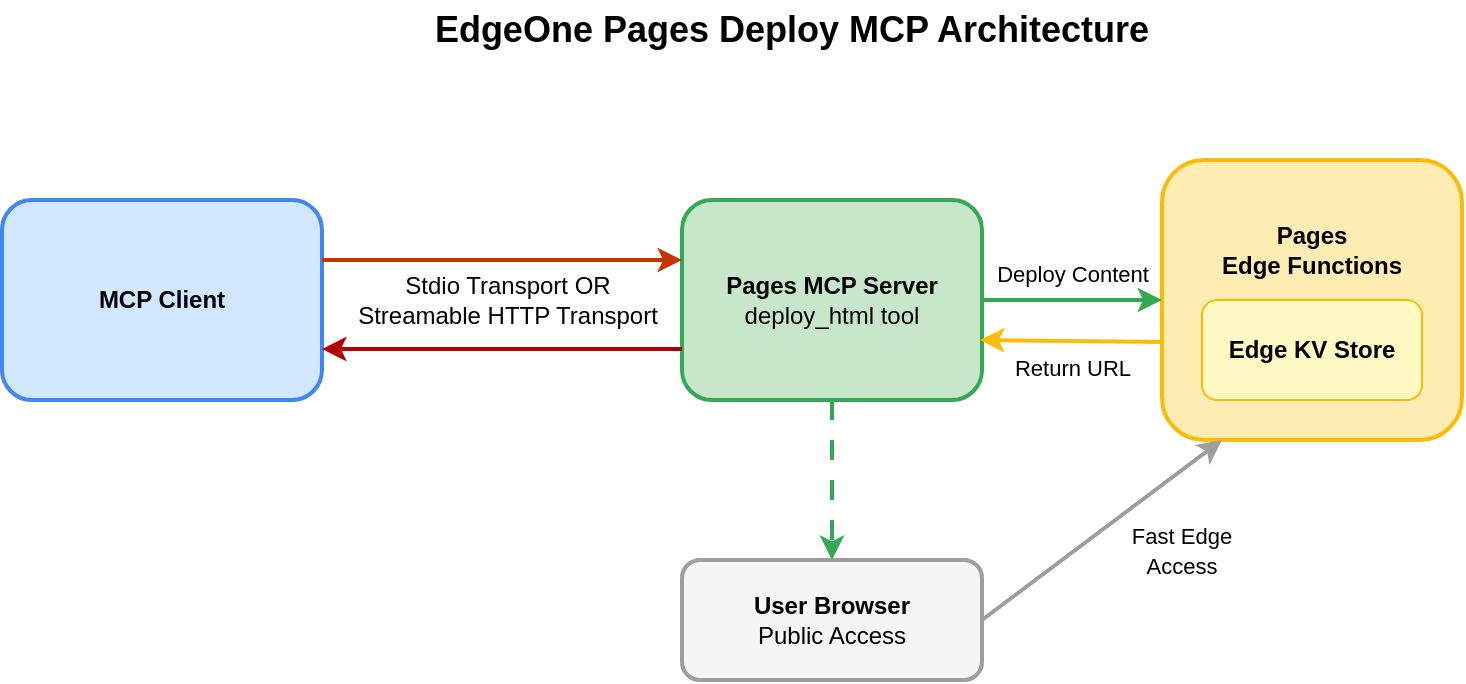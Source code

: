 <mxfile>
    <diagram id="123456" name="EdgeOne Pages Deploy MCP Architecture">
        <mxGraphModel dx="1713" dy="691" grid="1" gridSize="10" guides="1" tooltips="1" connect="1" arrows="1" fold="1" page="1" pageScale="1" pageWidth="850" pageHeight="1100" background="#FFFFFF" math="0" shadow="0">
            <root>
                <mxCell id="0"/>
                <mxCell id="1" parent="0"/>
                <mxCell id="2" value="EdgeOne Pages Deploy MCP Architecture" style="text;html=1;strokeColor=none;fillColor=none;align=center;verticalAlign=middle;whiteSpace=wrap;rounded=0;fontSize=18;fontStyle=1" parent="1" vertex="1">
                    <mxGeometry x="210" y="20" width="430" height="30" as="geometry"/>
                </mxCell>
                <mxCell id="3" value="&lt;b&gt;MCP Client&lt;/b&gt;" style="rounded=1;whiteSpace=wrap;html=1;fillColor=#d1e7ff;strokeColor=#4285f4;strokeWidth=2;" parent="1" vertex="1">
                    <mxGeometry x="30" y="120" width="160" height="100" as="geometry"/>
                </mxCell>
                <mxCell id="4" value="&lt;b&gt;Pages MCP Server&lt;/b&gt;&lt;br&gt;deploy_html tool" style="rounded=1;whiteSpace=wrap;html=1;fillColor=#c8e6c9;strokeColor=#34a853;strokeWidth=2;" parent="1" vertex="1">
                    <mxGeometry x="370" y="120" width="150" height="100" as="geometry"/>
                </mxCell>
                <mxCell id="5" value="" style="rounded=1;whiteSpace=wrap;html=1;fillColor=#ffecb3;strokeColor=#fbbc05;strokeWidth=2;" parent="1" vertex="1">
                    <mxGeometry x="610" y="100" width="150" height="140" as="geometry"/>
                </mxCell>
                <mxCell id="6" value="&lt;b&gt;Edge KV Store&lt;/b&gt;" style="rounded=1;whiteSpace=wrap;html=1;fillColor=#fff9c4;strokeColor=#fbbc05;strokeWidth=1;" parent="1" vertex="1">
                    <mxGeometry x="630" y="170" width="110" height="50" as="geometry"/>
                </mxCell>
                <mxCell id="7" value="&lt;b&gt;User Browser&lt;/b&gt;&lt;br&gt;Public Access" style="rounded=1;whiteSpace=wrap;html=1;fillColor=#f5f5f5;strokeColor=#9e9e9e;strokeWidth=2;" parent="1" vertex="1">
                    <mxGeometry x="370" y="300" width="150" height="60" as="geometry"/>
                </mxCell>
                <mxCell id="8" value="" style="endArrow=classic;html=1;strokeColor=#C73500;strokeWidth=2;exitX=1;exitY=0.5;exitDx=0;exitDy=0;entryX=0;entryY=0.5;entryDx=0;entryDy=0;labelPosition=center;verticalLabelPosition=top;align=center;verticalAlign=bottom;startArrow=none;startFill=0;fillColor=#fa6800;" parent="1" edge="1">
                    <mxGeometry width="50" height="50" relative="1" as="geometry">
                        <mxPoint x="190" y="150" as="sourcePoint"/>
                        <mxPoint x="370" y="150" as="targetPoint"/>
                        <mxPoint as="offset"/>
                    </mxGeometry>
                </mxCell>
                <mxCell id="9" value="Deploy Content" style="endArrow=classic;html=1;strokeColor=#34a853;strokeWidth=2;exitX=1;exitY=0.5;exitDx=0;exitDy=0;entryX=0;entryY=0.5;entryDx=0;entryDy=0;labelPosition=center;verticalLabelPosition=top;align=center;verticalAlign=bottom;" parent="1" source="4" edge="1">
                    <mxGeometry y="4" width="50" height="50" relative="1" as="geometry">
                        <mxPoint x="520" y="170" as="sourcePoint"/>
                        <mxPoint x="610" y="170" as="targetPoint"/>
                        <mxPoint as="offset"/>
                    </mxGeometry>
                </mxCell>
                <mxCell id="10" value="Return URL" style="endArrow=classic;html=1;strokeColor=#fbbc05;strokeWidth=2;exitX=0;exitY=0.65;exitDx=0;exitDy=0;labelPosition=center;verticalLabelPosition=bottom;align=center;verticalAlign=top;" parent="1" edge="1">
                    <mxGeometry width="50" height="50" relative="1" as="geometry">
                        <mxPoint x="610" y="191" as="sourcePoint"/>
                        <mxPoint x="519" y="190" as="targetPoint"/>
                    </mxGeometry>
                </mxCell>
                <mxCell id="11" value="" style="endArrow=classic;html=1;strokeColor=#34a853;strokeWidth=2;dashed=1;dashPattern=5 5;exitX=0.5;exitY=1;exitDx=0;exitDy=0;entryX=0.5;entryY=0;entryDx=0;entryDy=0;labelPosition=right;verticalLabelPosition=middle;align=left;verticalAlign=middle;" parent="1" source="4" target="7" edge="1">
                    <mxGeometry y="55" width="50" height="50" relative="1" as="geometry">
                        <mxPoint x="445" y="220" as="sourcePoint"/>
                        <mxPoint x="445" y="300" as="targetPoint"/>
                        <mxPoint as="offset"/>
                    </mxGeometry>
                </mxCell>
                <mxCell id="12" value="" style="endArrow=classic;html=1;strokeColor=#9e9e9e;strokeWidth=2;exitX=1;exitY=0.5;exitDx=0;exitDy=0;entryX=0.2;entryY=1;entryDx=0;entryDy=0;labelPosition=right;verticalLabelPosition=middle;align=left;verticalAlign=middle;" parent="1" source="7" edge="1">
                    <mxGeometry width="50" height="50" relative="1" as="geometry">
                        <mxPoint x="520" y="330" as="sourcePoint"/>
                        <mxPoint x="640" y="240" as="targetPoint"/>
                        <mxPoint as="offset"/>
                    </mxGeometry>
                </mxCell>
                <mxCell id="13" value="&lt;div&gt;&lt;font color=&quot;#000000&quot;&gt;Pages&lt;/font&gt;&lt;/div&gt;&lt;div&gt;&lt;font color=&quot;#000000&quot;&gt;Edge Functions&lt;/font&gt;&lt;/div&gt;" style="text;html=1;align=center;verticalAlign=middle;whiteSpace=wrap;rounded=0;fontStyle=1" vertex="1" parent="1">
                    <mxGeometry x="635" y="130" width="100" height="30" as="geometry"/>
                </mxCell>
                <mxCell id="14" value="&lt;span style=&quot;text-wrap-mode: nowrap;&quot;&gt;Stdio Transport OR&lt;/span&gt;&lt;div&gt;&lt;span style=&quot;text-wrap-mode: nowrap;&quot;&gt;Streamable HTTP Transport&lt;/span&gt;&lt;/div&gt;" style="text;html=1;align=center;verticalAlign=middle;whiteSpace=wrap;rounded=0;fillColor=none;fontSize=12;" vertex="1" parent="1">
                    <mxGeometry x="110" y="145" width="346.25" height="50" as="geometry"/>
                </mxCell>
                <mxCell id="15" value="&lt;span style=&quot;color: rgb(0, 0, 0); font-size: 11px; text-align: left; text-wrap-mode: nowrap; background-color: rgb(255, 255, 255);&quot;&gt;Fast Edge Access&lt;/span&gt;" style="text;html=1;align=center;verticalAlign=middle;whiteSpace=wrap;rounded=0;" vertex="1" parent="1">
                    <mxGeometry x="590" y="280" width="60" height="30" as="geometry"/>
                </mxCell>
                <mxCell id="19" value="" style="endArrow=none;html=1;strokeColor=#B20000;strokeWidth=2;exitX=1;exitY=0.5;exitDx=0;exitDy=0;entryX=0;entryY=0.5;entryDx=0;entryDy=0;labelPosition=center;verticalLabelPosition=top;align=center;verticalAlign=bottom;startArrow=classic;startFill=1;endFill=0;fillColor=#e51400;" edge="1" parent="1">
                    <mxGeometry width="50" height="50" relative="1" as="geometry">
                        <mxPoint x="190" y="194.5" as="sourcePoint"/>
                        <mxPoint x="370" y="194.5" as="targetPoint"/>
                        <mxPoint as="offset"/>
                    </mxGeometry>
                </mxCell>
            </root>
        </mxGraphModel>
    </diagram>
</mxfile>
